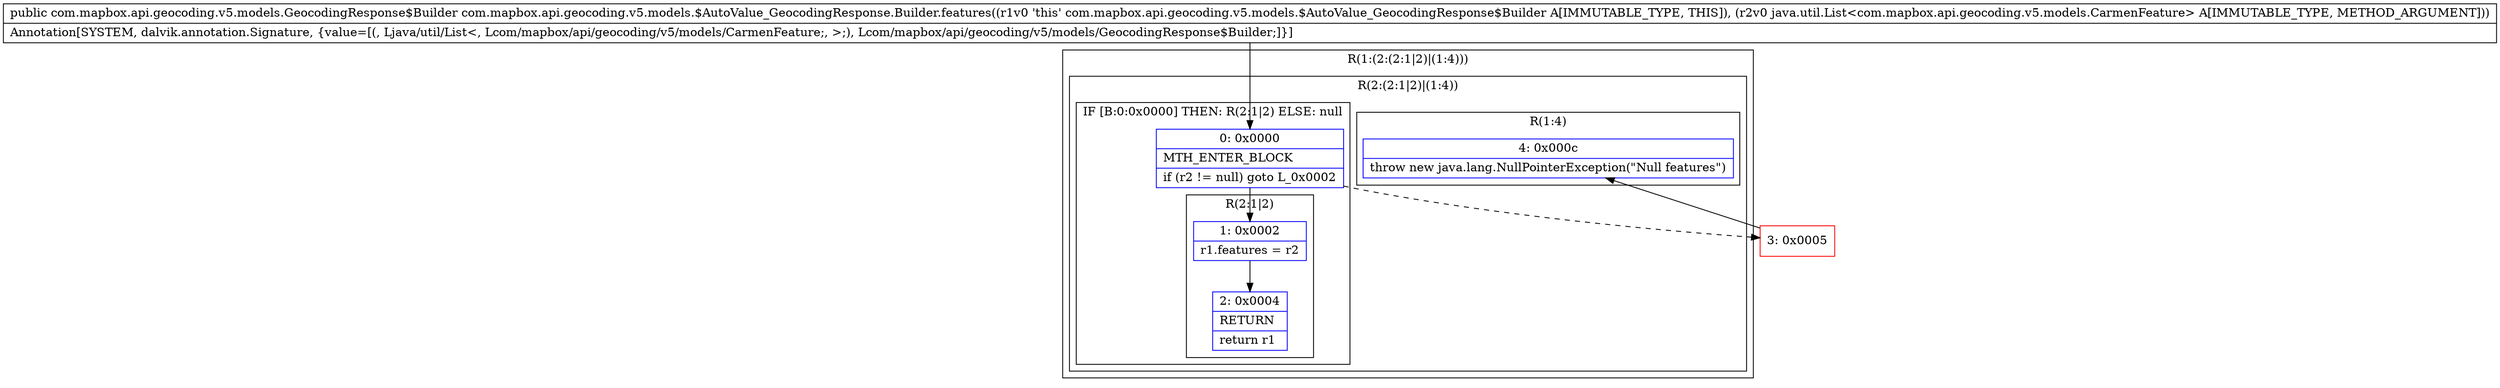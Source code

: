 digraph "CFG forcom.mapbox.api.geocoding.v5.models.$AutoValue_GeocodingResponse.Builder.features(Ljava\/util\/List;)Lcom\/mapbox\/api\/geocoding\/v5\/models\/GeocodingResponse$Builder;" {
subgraph cluster_Region_246978860 {
label = "R(1:(2:(2:1|2)|(1:4)))";
node [shape=record,color=blue];
subgraph cluster_Region_1919735162 {
label = "R(2:(2:1|2)|(1:4))";
node [shape=record,color=blue];
subgraph cluster_IfRegion_1017006559 {
label = "IF [B:0:0x0000] THEN: R(2:1|2) ELSE: null";
node [shape=record,color=blue];
Node_0 [shape=record,label="{0\:\ 0x0000|MTH_ENTER_BLOCK\l|if (r2 != null) goto L_0x0002\l}"];
subgraph cluster_Region_1045713759 {
label = "R(2:1|2)";
node [shape=record,color=blue];
Node_1 [shape=record,label="{1\:\ 0x0002|r1.features = r2\l}"];
Node_2 [shape=record,label="{2\:\ 0x0004|RETURN\l|return r1\l}"];
}
}
subgraph cluster_Region_1961876544 {
label = "R(1:4)";
node [shape=record,color=blue];
Node_4 [shape=record,label="{4\:\ 0x000c|throw new java.lang.NullPointerException(\"Null features\")\l}"];
}
}
}
Node_3 [shape=record,color=red,label="{3\:\ 0x0005}"];
MethodNode[shape=record,label="{public com.mapbox.api.geocoding.v5.models.GeocodingResponse$Builder com.mapbox.api.geocoding.v5.models.$AutoValue_GeocodingResponse.Builder.features((r1v0 'this' com.mapbox.api.geocoding.v5.models.$AutoValue_GeocodingResponse$Builder A[IMMUTABLE_TYPE, THIS]), (r2v0 java.util.List\<com.mapbox.api.geocoding.v5.models.CarmenFeature\> A[IMMUTABLE_TYPE, METHOD_ARGUMENT]))  | Annotation[SYSTEM, dalvik.annotation.Signature, \{value=[(, Ljava\/util\/List\<, Lcom\/mapbox\/api\/geocoding\/v5\/models\/CarmenFeature;, \>;), Lcom\/mapbox\/api\/geocoding\/v5\/models\/GeocodingResponse$Builder;]\}]\l}"];
MethodNode -> Node_0;
Node_0 -> Node_1;
Node_0 -> Node_3[style=dashed];
Node_1 -> Node_2;
Node_3 -> Node_4;
}

